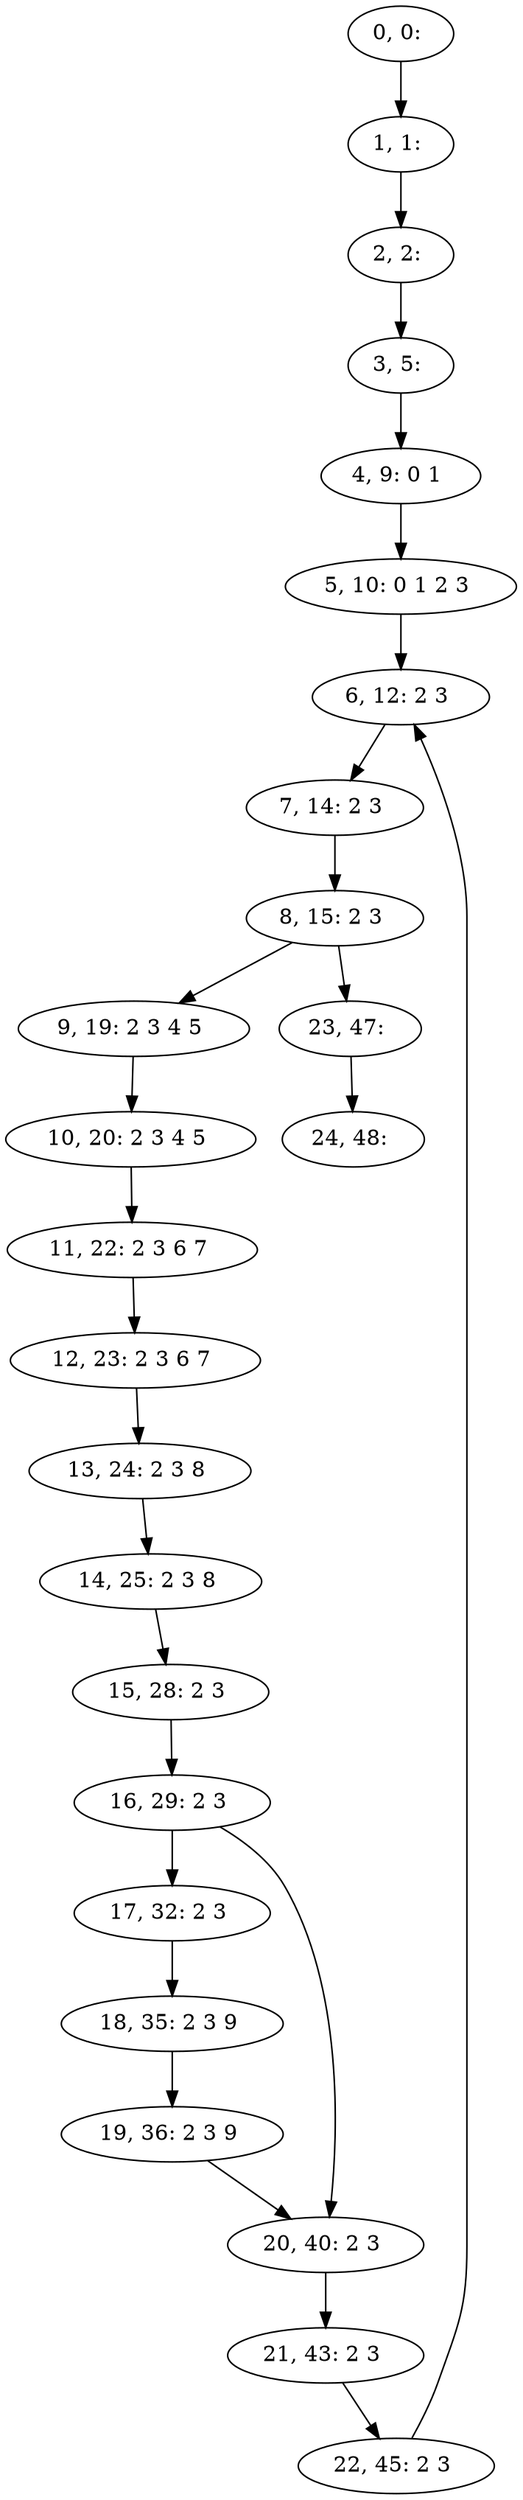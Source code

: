 digraph G {
0[label="0, 0: "];
1[label="1, 1: "];
2[label="2, 2: "];
3[label="3, 5: "];
4[label="4, 9: 0 1 "];
5[label="5, 10: 0 1 2 3 "];
6[label="6, 12: 2 3 "];
7[label="7, 14: 2 3 "];
8[label="8, 15: 2 3 "];
9[label="9, 19: 2 3 4 5 "];
10[label="10, 20: 2 3 4 5 "];
11[label="11, 22: 2 3 6 7 "];
12[label="12, 23: 2 3 6 7 "];
13[label="13, 24: 2 3 8 "];
14[label="14, 25: 2 3 8 "];
15[label="15, 28: 2 3 "];
16[label="16, 29: 2 3 "];
17[label="17, 32: 2 3 "];
18[label="18, 35: 2 3 9 "];
19[label="19, 36: 2 3 9 "];
20[label="20, 40: 2 3 "];
21[label="21, 43: 2 3 "];
22[label="22, 45: 2 3 "];
23[label="23, 47: "];
24[label="24, 48: "];
0->1 ;
1->2 ;
2->3 ;
3->4 ;
4->5 ;
5->6 ;
6->7 ;
7->8 ;
8->9 ;
8->23 ;
9->10 ;
10->11 ;
11->12 ;
12->13 ;
13->14 ;
14->15 ;
15->16 ;
16->17 ;
16->20 ;
17->18 ;
18->19 ;
19->20 ;
20->21 ;
21->22 ;
22->6 ;
23->24 ;
}
